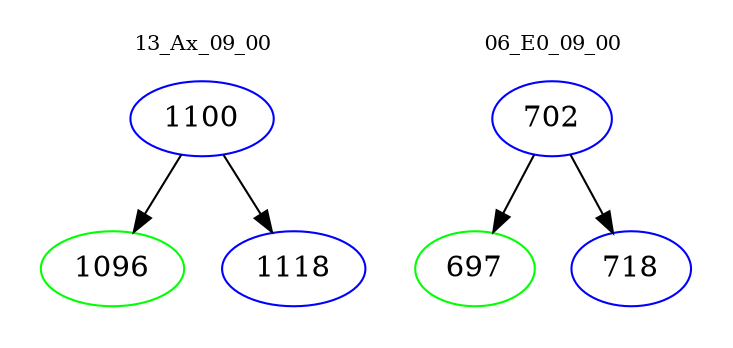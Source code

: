 digraph{
subgraph cluster_0 {
color = white
label = "13_Ax_09_00";
fontsize=10;
T0_1100 [label="1100", color="blue"]
T0_1100 -> T0_1096 [color="black"]
T0_1096 [label="1096", color="green"]
T0_1100 -> T0_1118 [color="black"]
T0_1118 [label="1118", color="blue"]
}
subgraph cluster_1 {
color = white
label = "06_E0_09_00";
fontsize=10;
T1_702 [label="702", color="blue"]
T1_702 -> T1_697 [color="black"]
T1_697 [label="697", color="green"]
T1_702 -> T1_718 [color="black"]
T1_718 [label="718", color="blue"]
}
}
